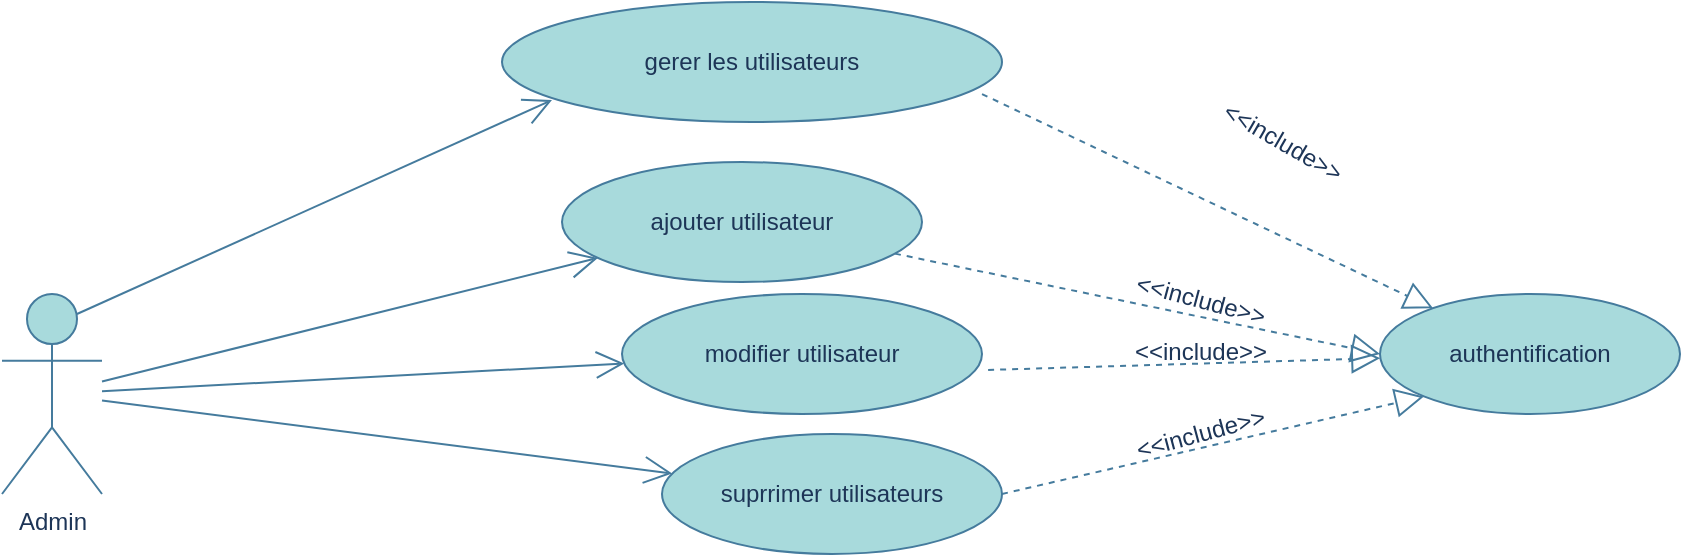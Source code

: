 <mxfile version="20.2.0" type="github">
  <diagram id="1RUaX9fEN27cvsXsvjG3" name="Page-1">
    <mxGraphModel dx="868" dy="450" grid="1" gridSize="10" guides="1" tooltips="1" connect="1" arrows="1" fold="1" page="1" pageScale="1" pageWidth="850" pageHeight="1100" math="0" shadow="0">
      <root>
        <mxCell id="0" />
        <mxCell id="1" parent="0" />
        <mxCell id="lCQrVTOeeiBSvTejdBTM-1" value="Admin" style="shape=umlActor;verticalLabelPosition=bottom;verticalAlign=top;html=1;outlineConnect=0;fillColor=#A8DADC;strokeColor=#457B9D;fontColor=#1D3557;" vertex="1" parent="1">
          <mxGeometry y="400" width="50" height="100" as="geometry" />
        </mxCell>
        <mxCell id="lCQrVTOeeiBSvTejdBTM-6" value="authentification" style="ellipse;whiteSpace=wrap;html=1;fillColor=#A8DADC;strokeColor=#457B9D;fontColor=#1D3557;" vertex="1" parent="1">
          <mxGeometry x="689" y="400" width="150" height="60" as="geometry" />
        </mxCell>
        <mxCell id="lCQrVTOeeiBSvTejdBTM-7" value="" style="endArrow=block;dashed=1;endFill=0;endSize=12;html=1;rounded=0;exitX=0.96;exitY=0.767;exitDx=0;exitDy=0;labelBackgroundColor=#F1FAEE;strokeColor=#457B9D;fontColor=#1D3557;exitPerimeter=0;" edge="1" parent="1" source="lCQrVTOeeiBSvTejdBTM-16" target="lCQrVTOeeiBSvTejdBTM-6">
          <mxGeometry width="160" relative="1" as="geometry">
            <mxPoint x="550" y="400" as="sourcePoint" />
            <mxPoint x="559" y="510" as="targetPoint" />
          </mxGeometry>
        </mxCell>
        <mxCell id="lCQrVTOeeiBSvTejdBTM-8" value="" style="endArrow=block;dashed=1;endFill=0;endSize=12;html=1;rounded=0;entryX=0;entryY=0.5;entryDx=0;entryDy=0;labelBackgroundColor=#F1FAEE;strokeColor=#457B9D;fontColor=#1D3557;" edge="1" parent="1" source="lCQrVTOeeiBSvTejdBTM-29" target="lCQrVTOeeiBSvTejdBTM-6">
          <mxGeometry width="160" relative="1" as="geometry">
            <mxPoint x="549" y="470" as="sourcePoint" />
            <mxPoint x="722.186" y="418.31" as="targetPoint" />
          </mxGeometry>
        </mxCell>
        <mxCell id="lCQrVTOeeiBSvTejdBTM-9" value="" style="endArrow=block;dashed=1;endFill=0;endSize=12;html=1;rounded=0;exitX=1.017;exitY=0.633;exitDx=0;exitDy=0;exitPerimeter=0;labelBackgroundColor=#F1FAEE;strokeColor=#457B9D;fontColor=#1D3557;" edge="1" parent="1" source="lCQrVTOeeiBSvTejdBTM-30" target="lCQrVTOeeiBSvTejdBTM-6">
          <mxGeometry width="160" relative="1" as="geometry">
            <mxPoint x="538" y="526.98" as="sourcePoint" />
            <mxPoint x="732.186" y="428.31" as="targetPoint" />
          </mxGeometry>
        </mxCell>
        <mxCell id="lCQrVTOeeiBSvTejdBTM-10" value="" style="endArrow=block;dashed=1;endFill=0;endSize=12;html=1;rounded=0;exitX=1;exitY=0.5;exitDx=0;exitDy=0;entryX=0;entryY=1;entryDx=0;entryDy=0;labelBackgroundColor=#F1FAEE;strokeColor=#457B9D;fontColor=#1D3557;" edge="1" parent="1" source="lCQrVTOeeiBSvTejdBTM-31" target="lCQrVTOeeiBSvTejdBTM-6">
          <mxGeometry width="160" relative="1" as="geometry">
            <mxPoint x="540" y="595" as="sourcePoint" />
            <mxPoint x="742.186" y="438.31" as="targetPoint" />
          </mxGeometry>
        </mxCell>
        <mxCell id="lCQrVTOeeiBSvTejdBTM-11" value="&amp;lt;&amp;lt;include&amp;gt;&amp;gt;" style="text;html=1;align=center;verticalAlign=middle;resizable=0;points=[];autosize=1;strokeColor=none;fillColor=none;rotation=-15;fontColor=#1D3557;" vertex="1" parent="1">
          <mxGeometry x="559" y="460" width="80" height="20" as="geometry" />
        </mxCell>
        <mxCell id="lCQrVTOeeiBSvTejdBTM-12" value="&amp;lt;&amp;lt;include&amp;gt;&amp;gt;" style="text;html=1;align=center;verticalAlign=middle;resizable=0;points=[];autosize=1;strokeColor=none;fillColor=none;rotation=0;fontColor=#1D3557;" vertex="1" parent="1">
          <mxGeometry x="559" y="419" width="80" height="20" as="geometry" />
        </mxCell>
        <mxCell id="lCQrVTOeeiBSvTejdBTM-14" value="&amp;lt;&amp;lt;include&amp;gt;&amp;gt;" style="text;html=1;align=center;verticalAlign=middle;resizable=0;points=[];autosize=1;strokeColor=none;fillColor=none;rotation=15;fontColor=#1D3557;" vertex="1" parent="1">
          <mxGeometry x="559" y="393" width="80" height="20" as="geometry" />
        </mxCell>
        <mxCell id="lCQrVTOeeiBSvTejdBTM-16" value="gerer les utilisateurs" style="ellipse;whiteSpace=wrap;html=1;fillColor=#A8DADC;strokeColor=#457B9D;fontColor=#1D3557;" vertex="1" parent="1">
          <mxGeometry x="250" y="254" width="250" height="60" as="geometry" />
        </mxCell>
        <mxCell id="lCQrVTOeeiBSvTejdBTM-17" value="" style="endArrow=open;endFill=1;endSize=12;html=1;rounded=0;exitX=0.75;exitY=0.1;exitDx=0;exitDy=0;exitPerimeter=0;labelBackgroundColor=#F1FAEE;strokeColor=#457B9D;fontColor=#1D3557;entryX=0.1;entryY=0.817;entryDx=0;entryDy=0;entryPerimeter=0;" edge="1" parent="1" source="lCQrVTOeeiBSvTejdBTM-1" target="lCQrVTOeeiBSvTejdBTM-16">
          <mxGeometry width="160" relative="1" as="geometry">
            <mxPoint x="139" y="269.29" as="sourcePoint" />
            <mxPoint x="299" y="269.29" as="targetPoint" />
          </mxGeometry>
        </mxCell>
        <mxCell id="lCQrVTOeeiBSvTejdBTM-22" value="" style="endArrow=open;endFill=1;endSize=12;html=1;rounded=0;labelBackgroundColor=#F1FAEE;strokeColor=#457B9D;fontColor=#1D3557;" edge="1" parent="1" source="lCQrVTOeeiBSvTejdBTM-1" target="lCQrVTOeeiBSvTejdBTM-29">
          <mxGeometry width="160" relative="1" as="geometry">
            <mxPoint x="70" y="380" as="sourcePoint" />
            <mxPoint x="314.136" y="413.858" as="targetPoint" />
          </mxGeometry>
        </mxCell>
        <mxCell id="lCQrVTOeeiBSvTejdBTM-23" value="" style="endArrow=open;endFill=1;endSize=12;html=1;rounded=0;labelBackgroundColor=#F1FAEE;strokeColor=#457B9D;fontColor=#1D3557;" edge="1" parent="1" source="lCQrVTOeeiBSvTejdBTM-1" target="lCQrVTOeeiBSvTejdBTM-30">
          <mxGeometry width="160" relative="1" as="geometry">
            <mxPoint x="57.5" y="440" as="sourcePoint" />
            <mxPoint x="299" y="470" as="targetPoint" />
          </mxGeometry>
        </mxCell>
        <mxCell id="lCQrVTOeeiBSvTejdBTM-24" value="" style="endArrow=open;endFill=1;endSize=12;html=1;rounded=0;labelBackgroundColor=#F1FAEE;strokeColor=#457B9D;fontColor=#1D3557;" edge="1" parent="1" source="lCQrVTOeeiBSvTejdBTM-1" target="lCQrVTOeeiBSvTejdBTM-31">
          <mxGeometry width="160" relative="1" as="geometry">
            <mxPoint x="57.5" y="504" as="sourcePoint" />
            <mxPoint x="290" y="530" as="targetPoint" />
          </mxGeometry>
        </mxCell>
        <mxCell id="lCQrVTOeeiBSvTejdBTM-27" value="&amp;lt;&amp;lt;include&amp;gt;&amp;gt;" style="text;html=1;align=center;verticalAlign=middle;resizable=0;points=[];autosize=1;strokeColor=none;fillColor=none;rotation=30;fontColor=#1D3557;" vertex="1" parent="1">
          <mxGeometry x="600" y="314" width="80" height="20" as="geometry" />
        </mxCell>
        <mxCell id="lCQrVTOeeiBSvTejdBTM-29" value="ajouter utilisateur" style="ellipse;whiteSpace=wrap;html=1;fillColor=#A8DADC;strokeColor=#457B9D;fontColor=#1D3557;" vertex="1" parent="1">
          <mxGeometry x="280" y="334" width="180" height="60" as="geometry" />
        </mxCell>
        <mxCell id="lCQrVTOeeiBSvTejdBTM-30" value="modifier utilisateur" style="ellipse;whiteSpace=wrap;html=1;fillColor=#A8DADC;strokeColor=#457B9D;fontColor=#1D3557;" vertex="1" parent="1">
          <mxGeometry x="310" y="400" width="180" height="60" as="geometry" />
        </mxCell>
        <mxCell id="lCQrVTOeeiBSvTejdBTM-31" value="suprrimer utilisateurs" style="ellipse;whiteSpace=wrap;html=1;fillColor=#A8DADC;strokeColor=#457B9D;fontColor=#1D3557;" vertex="1" parent="1">
          <mxGeometry x="330" y="470" width="170" height="60" as="geometry" />
        </mxCell>
      </root>
    </mxGraphModel>
  </diagram>
</mxfile>
